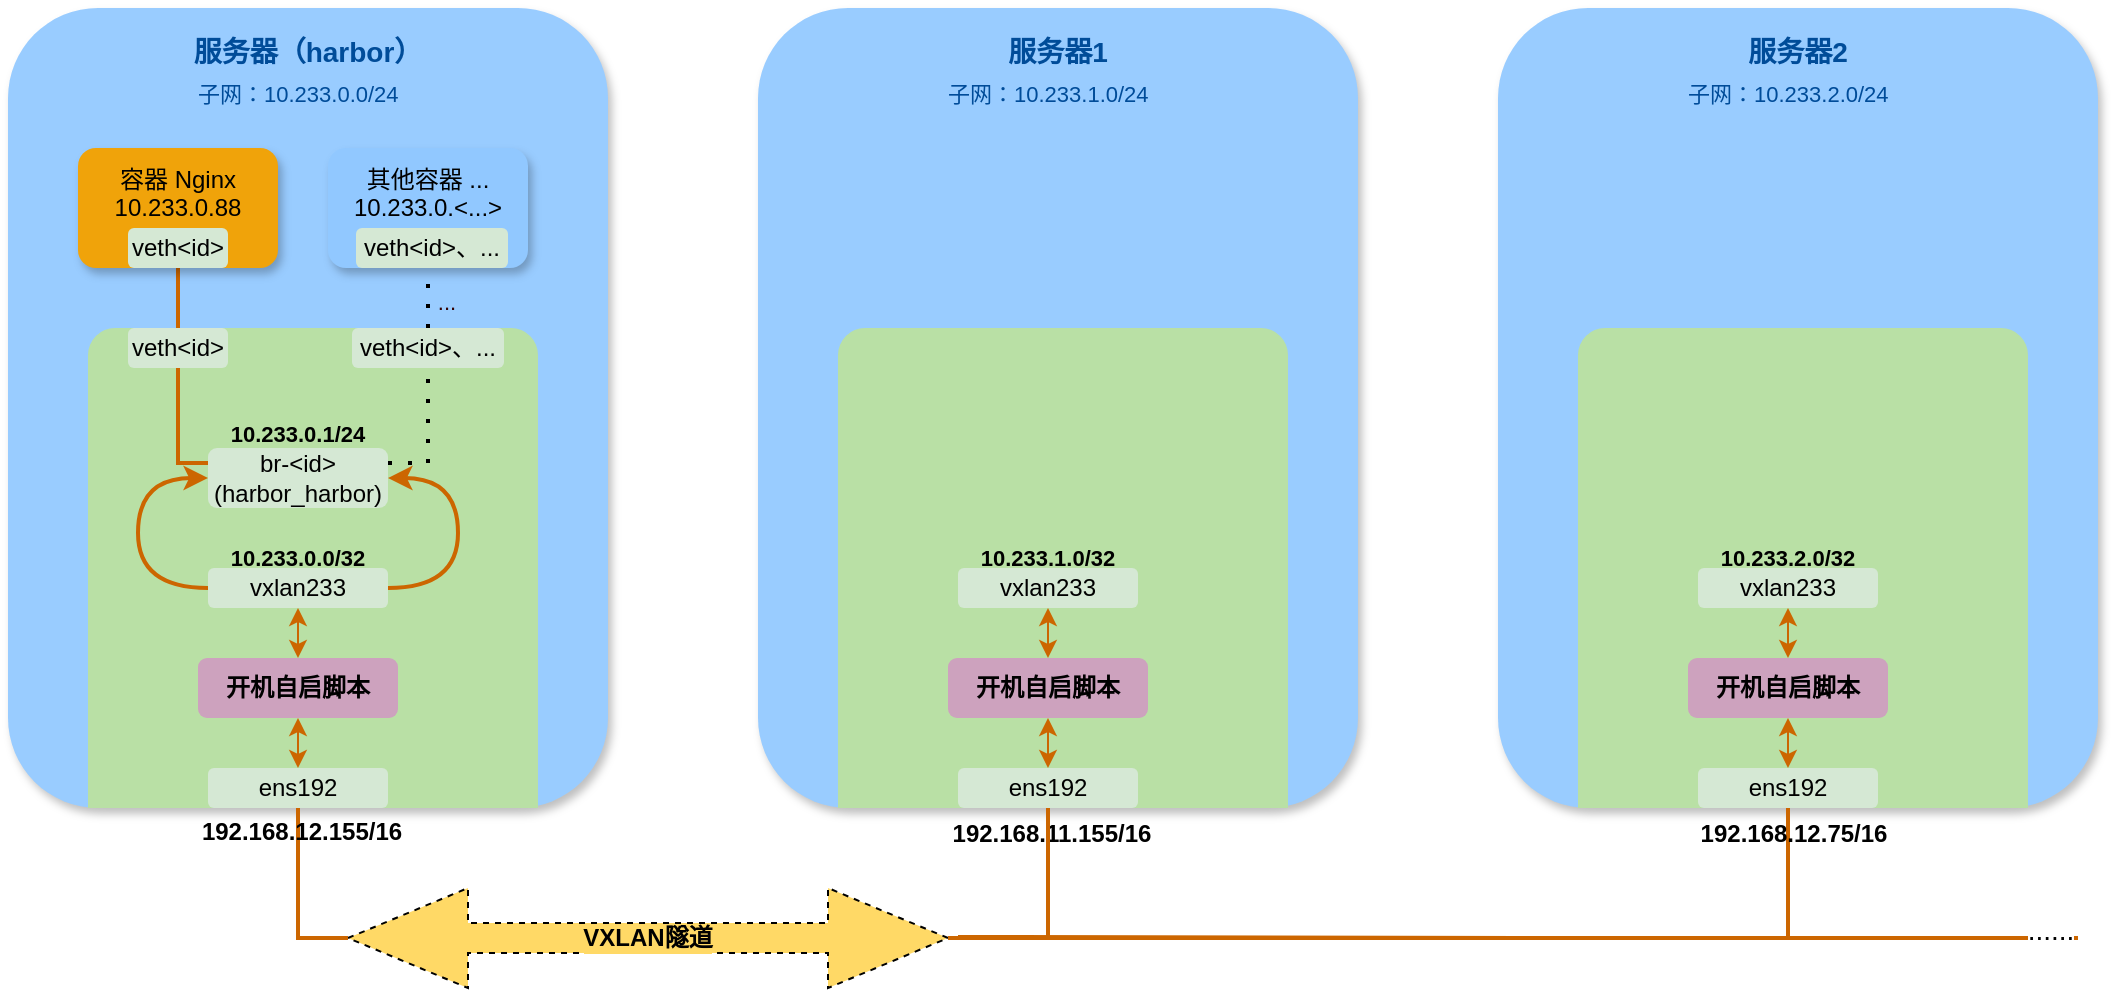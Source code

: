 <mxfile version="22.1.11" type="github">
  <diagram name="第 1 页" id="x2SoXymloEqKyPD_Y4rw">
    <mxGraphModel dx="1434" dy="754" grid="1" gridSize="10" guides="1" tooltips="1" connect="1" arrows="1" fold="1" page="1" pageScale="1" pageWidth="827" pageHeight="1169" math="0" shadow="0">
      <root>
        <mxCell id="0" />
        <mxCell id="1" parent="0" />
        <mxCell id="RxqqW9vf8jTpbXpibjCa-1" value="" style="rounded=1;whiteSpace=wrap;html=1;labelBackgroundColor=none;labelBorderColor=none;fillColor=#99CCFF;strokeColor=none;shadow=1;" vertex="1" parent="1">
          <mxGeometry x="195" y="60" width="300" height="400" as="geometry" />
        </mxCell>
        <mxCell id="RxqqW9vf8jTpbXpibjCa-16" value="" style="rounded=1;whiteSpace=wrap;html=1;fillColor=#B9E0A5;strokeColor=none;" vertex="1" parent="1">
          <mxGeometry x="235" y="220" width="225" height="90" as="geometry" />
        </mxCell>
        <mxCell id="RxqqW9vf8jTpbXpibjCa-19" value="" style="rounded=0;whiteSpace=wrap;html=1;fillColor=#B9E0A5;strokeColor=none;fontColor=#ffffff;" vertex="1" parent="1">
          <mxGeometry x="235" y="290" width="225" height="170" as="geometry" />
        </mxCell>
        <mxCell id="RxqqW9vf8jTpbXpibjCa-24" value="&lt;div&gt;ens192&lt;/div&gt;" style="rounded=1;whiteSpace=wrap;html=1;fillColor=#D5E8D4;strokeColor=none;" vertex="1" parent="1">
          <mxGeometry x="295" y="440" width="90" height="20" as="geometry" />
        </mxCell>
        <mxCell id="RxqqW9vf8jTpbXpibjCa-25" value="开机自启脚本" style="rounded=1;whiteSpace=wrap;html=1;strokeColor=none;fillColor=#CDA2BE;fontStyle=1" vertex="1" parent="1">
          <mxGeometry x="290" y="385" width="100" height="30" as="geometry" />
        </mxCell>
        <mxCell id="RxqqW9vf8jTpbXpibjCa-30" value="" style="endArrow=classic;startArrow=classic;rounded=0;exitX=0.5;exitY=1;exitDx=0;exitDy=0;entryX=0.5;entryY=0;entryDx=0;entryDy=0;labelBackgroundColor=none;fontColor=none;noLabel=1;fillColor=#f0a30a;strokeColor=#CC6600;strokeWidth=1;" edge="1" parent="1" source="RxqqW9vf8jTpbXpibjCa-25" target="RxqqW9vf8jTpbXpibjCa-24">
          <mxGeometry width="50" height="50" relative="1" as="geometry">
            <mxPoint x="310" y="390" as="sourcePoint" />
            <mxPoint x="360" y="340" as="targetPoint" />
          </mxGeometry>
        </mxCell>
        <mxCell id="RxqqW9vf8jTpbXpibjCa-35" value="veth&amp;lt;id&amp;gt;、..." style="rounded=1;whiteSpace=wrap;html=1;fillColor=#D5E8D4;strokeColor=none;" vertex="1" parent="1">
          <mxGeometry x="367" y="220" width="76" height="20" as="geometry" />
        </mxCell>
        <mxCell id="RxqqW9vf8jTpbXpibjCa-38" value="veth&amp;lt;id&amp;gt;" style="rounded=1;whiteSpace=wrap;html=1;fillColor=#D5E8D4;strokeColor=none;" vertex="1" parent="1">
          <mxGeometry x="255" y="220" width="50" height="20" as="geometry" />
        </mxCell>
        <mxCell id="RxqqW9vf8jTpbXpibjCa-42" value="" style="endArrow=none;html=1;rounded=0;entryX=0.5;entryY=1;entryDx=0;entryDy=0;exitX=0.5;exitY=0;exitDx=0;exitDy=0;strokeColor=#CC6600;strokeWidth=2;" edge="1" parent="1" source="RxqqW9vf8jTpbXpibjCa-38" target="RxqqW9vf8jTpbXpibjCa-22">
          <mxGeometry width="50" height="50" relative="1" as="geometry">
            <mxPoint x="310" y="390" as="sourcePoint" />
            <mxPoint x="550" y="300" as="targetPoint" />
          </mxGeometry>
        </mxCell>
        <mxCell id="RxqqW9vf8jTpbXpibjCa-44" value="" style="endArrow=none;html=1;rounded=0;entryX=0.5;entryY=1;entryDx=0;entryDy=0;exitX=0.5;exitY=0;exitDx=0;exitDy=0;strokeColor=default;strokeWidth=2;dashed=1;dashPattern=1 4;" edge="1" parent="1" source="RxqqW9vf8jTpbXpibjCa-35" target="RxqqW9vf8jTpbXpibjCa-36">
          <mxGeometry width="50" height="50" relative="1" as="geometry">
            <mxPoint x="350" y="250" as="sourcePoint" />
            <mxPoint x="350" y="230" as="targetPoint" />
          </mxGeometry>
        </mxCell>
        <mxCell id="RxqqW9vf8jTpbXpibjCa-45" value="&lt;div&gt;...&lt;/div&gt;" style="edgeLabel;html=1;align=center;verticalAlign=middle;resizable=0;points=[];fontColor=#330000;labelBackgroundColor=#99CCFF;" vertex="1" connectable="0" parent="RxqqW9vf8jTpbXpibjCa-44">
          <mxGeometry x="-0.125" y="1" relative="1" as="geometry">
            <mxPoint x="10" as="offset" />
          </mxGeometry>
        </mxCell>
        <mxCell id="RxqqW9vf8jTpbXpibjCa-46" value="" style="endArrow=classic;startArrow=classic;rounded=0;exitX=0.5;exitY=1;exitDx=0;exitDy=0;entryX=0.5;entryY=0;entryDx=0;entryDy=0;labelBackgroundColor=none;fontColor=none;noLabel=1;fillColor=#f0a30a;strokeColor=#CC6600;strokeWidth=1;" edge="1" parent="1" source="RxqqW9vf8jTpbXpibjCa-26" target="RxqqW9vf8jTpbXpibjCa-25">
          <mxGeometry width="50" height="50" relative="1" as="geometry">
            <mxPoint x="350" y="420" as="sourcePoint" />
            <mxPoint x="350" y="450" as="targetPoint" />
          </mxGeometry>
        </mxCell>
        <mxCell id="RxqqW9vf8jTpbXpibjCa-51" value="" style="group;fontStyle=1" vertex="1" connectable="0" parent="1">
          <mxGeometry x="230" y="130" width="100" height="60" as="geometry" />
        </mxCell>
        <mxCell id="RxqqW9vf8jTpbXpibjCa-22" value="&lt;div&gt;容器 Nginx&lt;/div&gt;&lt;div&gt;10.233.0.88&lt;/div&gt;&lt;div&gt;&lt;br&gt;&lt;/div&gt;" style="rounded=1;whiteSpace=wrap;html=1;fillColor=#F0A30A;fontColor=#000000;strokeColor=none;fillStyle=auto;glass=0;shadow=1;" vertex="1" parent="RxqqW9vf8jTpbXpibjCa-51">
          <mxGeometry width="100" height="60" as="geometry" />
        </mxCell>
        <mxCell id="RxqqW9vf8jTpbXpibjCa-37" value="veth&amp;lt;id&amp;gt;" style="rounded=1;whiteSpace=wrap;html=1;fillColor=#D5E8D4;strokeColor=none;" vertex="1" parent="RxqqW9vf8jTpbXpibjCa-51">
          <mxGeometry x="25" y="40" width="50" height="20" as="geometry" />
        </mxCell>
        <mxCell id="RxqqW9vf8jTpbXpibjCa-52" value="" style="group" vertex="1" connectable="0" parent="1">
          <mxGeometry x="355" y="130" width="100" height="60" as="geometry" />
        </mxCell>
        <mxCell id="RxqqW9vf8jTpbXpibjCa-36" value="&lt;div&gt;其他容器 ...&lt;/div&gt;&lt;div&gt;10.233.0.&amp;lt;...&amp;gt;&lt;br&gt;&lt;/div&gt;&lt;div&gt;&lt;br&gt;&lt;/div&gt;" style="rounded=1;whiteSpace=wrap;html=1;fillColor=#91C8FF;fontColor=#000000;strokeColor=none;fillStyle=auto;glass=0;shadow=1;gradientColor=none;movable=1;resizable=1;rotatable=1;deletable=1;editable=1;locked=0;connectable=1;" vertex="1" parent="RxqqW9vf8jTpbXpibjCa-52">
          <mxGeometry width="100" height="60" as="geometry" />
        </mxCell>
        <mxCell id="RxqqW9vf8jTpbXpibjCa-41" value="veth&amp;lt;id&amp;gt;、..." style="rounded=1;whiteSpace=wrap;html=1;fillColor=#D5E8D4;strokeColor=none;movable=0;resizable=0;rotatable=0;deletable=0;editable=0;locked=1;connectable=0;" vertex="1" parent="RxqqW9vf8jTpbXpibjCa-52">
          <mxGeometry x="14" y="40" width="76" height="20" as="geometry" />
        </mxCell>
        <mxCell id="RxqqW9vf8jTpbXpibjCa-56" value="" style="group" vertex="1" connectable="0" parent="1">
          <mxGeometry x="295" y="266" width="90" height="44" as="geometry" />
        </mxCell>
        <mxCell id="RxqqW9vf8jTpbXpibjCa-31" value="&lt;div&gt;br-&amp;lt;id&amp;gt;&lt;br&gt;&lt;/div&gt;&lt;div&gt;(harbor_harbor)&lt;/div&gt;" style="rounded=1;whiteSpace=wrap;html=1;fillColor=#D5E8D4;strokeColor=none;" vertex="1" parent="RxqqW9vf8jTpbXpibjCa-56">
          <mxGeometry y="14" width="90" height="30" as="geometry" />
        </mxCell>
        <mxCell id="RxqqW9vf8jTpbXpibjCa-32" value="&lt;div style=&quot;font-size: 11px;&quot;&gt;10.233.0.1/24&lt;/div&gt;" style="text;html=1;strokeColor=none;fillColor=none;align=center;verticalAlign=middle;whiteSpace=wrap;rounded=0;fontStyle=1;fontSize=11;" vertex="1" parent="RxqqW9vf8jTpbXpibjCa-56">
          <mxGeometry x="10" width="70" height="14" as="geometry" />
        </mxCell>
        <mxCell id="RxqqW9vf8jTpbXpibjCa-58" value="" style="endArrow=none;html=1;entryX=0.5;entryY=1;entryDx=0;entryDy=0;exitX=0;exitY=0.25;exitDx=0;exitDy=0;strokeColor=#CC6600;strokeWidth=2;rounded=0;edgeStyle=orthogonalEdgeStyle;" edge="1" parent="1" source="RxqqW9vf8jTpbXpibjCa-31" target="RxqqW9vf8jTpbXpibjCa-38">
          <mxGeometry width="50" height="50" relative="1" as="geometry">
            <mxPoint x="290" y="230" as="sourcePoint" />
            <mxPoint x="290" y="200" as="targetPoint" />
          </mxGeometry>
        </mxCell>
        <mxCell id="RxqqW9vf8jTpbXpibjCa-61" value="" style="endArrow=classic;html=1;rounded=0;exitX=0;exitY=0.5;exitDx=0;exitDy=0;entryX=0;entryY=0.5;entryDx=0;entryDy=0;labelPosition=center;verticalLabelPosition=top;align=center;verticalAlign=bottom;strokeColor=#CC6600;edgeStyle=orthogonalEdgeStyle;curved=1;strokeWidth=2;" edge="1" parent="1" source="RxqqW9vf8jTpbXpibjCa-26" target="RxqqW9vf8jTpbXpibjCa-31">
          <mxGeometry width="50" height="50" relative="1" as="geometry">
            <mxPoint x="310" y="547" as="sourcePoint" />
            <mxPoint x="360" y="497" as="targetPoint" />
            <Array as="points">
              <mxPoint x="260" y="350" />
              <mxPoint x="260" y="295" />
            </Array>
          </mxGeometry>
        </mxCell>
        <mxCell id="RxqqW9vf8jTpbXpibjCa-64" value="" style="endArrow=classic;html=1;rounded=0;exitX=1;exitY=0.5;exitDx=0;exitDy=0;labelPosition=center;verticalLabelPosition=top;align=center;verticalAlign=bottom;strokeColor=#CC6600;edgeStyle=orthogonalEdgeStyle;curved=1;strokeWidth=2;entryX=1;entryY=0.5;entryDx=0;entryDy=0;" edge="1" parent="1" source="RxqqW9vf8jTpbXpibjCa-26" target="RxqqW9vf8jTpbXpibjCa-31">
          <mxGeometry width="50" height="50" relative="1" as="geometry">
            <mxPoint x="305" y="500" as="sourcePoint" />
            <mxPoint x="390" y="300" as="targetPoint" />
            <Array as="points">
              <mxPoint x="420" y="350" />
              <mxPoint x="420" y="295" />
            </Array>
          </mxGeometry>
        </mxCell>
        <mxCell id="RxqqW9vf8jTpbXpibjCa-65" value="" style="group" vertex="1" connectable="0" parent="1">
          <mxGeometry x="295" y="330" width="90" height="30" as="geometry" />
        </mxCell>
        <mxCell id="RxqqW9vf8jTpbXpibjCa-26" value="&lt;div&gt;vxlan233&lt;/div&gt;" style="rounded=1;whiteSpace=wrap;html=1;fillColor=#D5E8D4;strokeColor=none;" vertex="1" parent="RxqqW9vf8jTpbXpibjCa-65">
          <mxGeometry y="10" width="90" height="20" as="geometry" />
        </mxCell>
        <mxCell id="RxqqW9vf8jTpbXpibjCa-28" value="&lt;div style=&quot;font-size: 11px;&quot;&gt;10.233.0.0/32&lt;/div&gt;" style="text;html=1;strokeColor=none;fillColor=none;align=center;verticalAlign=middle;whiteSpace=wrap;rounded=0;fontStyle=1;fontSize=11;" vertex="1" parent="RxqqW9vf8jTpbXpibjCa-65">
          <mxGeometry x="15" width="60" height="10" as="geometry" />
        </mxCell>
        <mxCell id="RxqqW9vf8jTpbXpibjCa-66" style="rounded=0;orthogonalLoop=1;jettySize=auto;html=1;exitX=1;exitY=0.25;exitDx=0;exitDy=0;entryX=0.5;entryY=1;entryDx=0;entryDy=0;dashed=1;dashPattern=1 4;strokeColor=default;endArrow=none;endFill=0;strokeWidth=2;edgeStyle=orthogonalEdgeStyle;" edge="1" parent="1" source="RxqqW9vf8jTpbXpibjCa-31" target="RxqqW9vf8jTpbXpibjCa-35">
          <mxGeometry relative="1" as="geometry" />
        </mxCell>
        <mxCell id="RxqqW9vf8jTpbXpibjCa-71" value="" style="group" vertex="1" connectable="0" parent="1">
          <mxGeometry x="275" y="80" width="153" height="30" as="geometry" />
        </mxCell>
        <mxCell id="RxqqW9vf8jTpbXpibjCa-2" value="&lt;div style=&quot;font-size: 14px;&quot;&gt;服务器（harbor）&lt;/div&gt;&lt;div style=&quot;font-size: 14px;&quot;&gt;&lt;br&gt;&lt;/div&gt;" style="text;html=1;align=center;verticalAlign=middle;whiteSpace=wrap;rounded=0;fontStyle=1;fontColor=#004C99;fontSize=14;" vertex="1" parent="RxqqW9vf8jTpbXpibjCa-71">
          <mxGeometry width="140" height="20" as="geometry" />
        </mxCell>
        <mxCell id="RxqqW9vf8jTpbXpibjCa-39" value="子网：10.233.0.0/24" style="text;whiteSpace=wrap;html=1;fontColor=#004C99;fontSize=11;" vertex="1" parent="RxqqW9vf8jTpbXpibjCa-71">
          <mxGeometry x="13" y="10" width="140" height="20" as="geometry" />
        </mxCell>
        <mxCell id="RxqqW9vf8jTpbXpibjCa-72" value="" style="rounded=1;whiteSpace=wrap;html=1;labelBackgroundColor=none;labelBorderColor=none;fillColor=#99CCFF;strokeColor=none;shadow=1;" vertex="1" parent="1">
          <mxGeometry x="570" y="60" width="300" height="400" as="geometry" />
        </mxCell>
        <mxCell id="RxqqW9vf8jTpbXpibjCa-73" value="&lt;div align=&quot;right&quot;&gt;192.168.11.155/16&lt;/div&gt;" style="text;html=1;strokeColor=none;fillColor=none;align=center;verticalAlign=middle;whiteSpace=wrap;rounded=0;fontStyle=1" vertex="1" parent="1">
          <mxGeometry x="687" y="458" width="60" height="30" as="geometry" />
        </mxCell>
        <mxCell id="RxqqW9vf8jTpbXpibjCa-74" value="" style="rounded=1;whiteSpace=wrap;html=1;fillColor=#B9E0A5;strokeColor=none;" vertex="1" parent="1">
          <mxGeometry x="610" y="220" width="225" height="90" as="geometry" />
        </mxCell>
        <mxCell id="RxqqW9vf8jTpbXpibjCa-75" value="" style="rounded=0;whiteSpace=wrap;html=1;fillColor=#B9E0A5;strokeColor=none;fontColor=#ffffff;" vertex="1" parent="1">
          <mxGeometry x="610" y="290" width="225" height="170" as="geometry" />
        </mxCell>
        <mxCell id="RxqqW9vf8jTpbXpibjCa-76" value="&lt;div&gt;ens192&lt;/div&gt;" style="rounded=1;whiteSpace=wrap;html=1;fillColor=#D5E8D4;strokeColor=none;" vertex="1" parent="1">
          <mxGeometry x="670" y="440" width="90" height="20" as="geometry" />
        </mxCell>
        <mxCell id="RxqqW9vf8jTpbXpibjCa-77" value="开机自启脚本" style="rounded=1;whiteSpace=wrap;html=1;strokeColor=none;fillColor=#CDA2BE;fontStyle=1" vertex="1" parent="1">
          <mxGeometry x="665" y="385" width="100" height="30" as="geometry" />
        </mxCell>
        <mxCell id="RxqqW9vf8jTpbXpibjCa-78" value="" style="endArrow=classic;startArrow=classic;rounded=0;exitX=0.5;exitY=1;exitDx=0;exitDy=0;entryX=0.5;entryY=0;entryDx=0;entryDy=0;labelBackgroundColor=none;fontColor=none;noLabel=1;fillColor=#f0a30a;strokeColor=#CC6600;strokeWidth=1;" edge="1" parent="1" source="RxqqW9vf8jTpbXpibjCa-77" target="RxqqW9vf8jTpbXpibjCa-76">
          <mxGeometry width="50" height="50" relative="1" as="geometry">
            <mxPoint x="685" y="390" as="sourcePoint" />
            <mxPoint x="735" y="340" as="targetPoint" />
          </mxGeometry>
        </mxCell>
        <mxCell id="RxqqW9vf8jTpbXpibjCa-84" value="" style="endArrow=classic;startArrow=classic;rounded=0;exitX=0.5;exitY=1;exitDx=0;exitDy=0;entryX=0.5;entryY=0;entryDx=0;entryDy=0;labelBackgroundColor=none;fontColor=none;noLabel=1;fillColor=#f0a30a;strokeColor=#CC6600;strokeWidth=1;" edge="1" parent="1" source="RxqqW9vf8jTpbXpibjCa-98" target="RxqqW9vf8jTpbXpibjCa-77">
          <mxGeometry width="50" height="50" relative="1" as="geometry">
            <mxPoint x="725" y="420" as="sourcePoint" />
            <mxPoint x="725" y="450" as="targetPoint" />
          </mxGeometry>
        </mxCell>
        <mxCell id="RxqqW9vf8jTpbXpibjCa-97" value="" style="group" vertex="1" connectable="0" parent="1">
          <mxGeometry x="670" y="330" width="90" height="30" as="geometry" />
        </mxCell>
        <mxCell id="RxqqW9vf8jTpbXpibjCa-98" value="&lt;div&gt;vxlan233&lt;/div&gt;" style="rounded=1;whiteSpace=wrap;html=1;fillColor=#D5E8D4;strokeColor=none;" vertex="1" parent="RxqqW9vf8jTpbXpibjCa-97">
          <mxGeometry y="10" width="90" height="20" as="geometry" />
        </mxCell>
        <mxCell id="RxqqW9vf8jTpbXpibjCa-99" value="&lt;div style=&quot;font-size: 11px;&quot;&gt;10.233.1.0/32&lt;/div&gt;" style="text;html=1;strokeColor=none;fillColor=none;align=center;verticalAlign=middle;whiteSpace=wrap;rounded=0;fontStyle=1;fontSize=11;" vertex="1" parent="RxqqW9vf8jTpbXpibjCa-97">
          <mxGeometry x="15" width="60" height="10" as="geometry" />
        </mxCell>
        <mxCell id="RxqqW9vf8jTpbXpibjCa-101" value="" style="group" vertex="1" connectable="0" parent="1">
          <mxGeometry x="650" y="80" width="153" height="30" as="geometry" />
        </mxCell>
        <mxCell id="RxqqW9vf8jTpbXpibjCa-102" value="&lt;div style=&quot;font-size: 14px;&quot;&gt;服务器1&lt;/div&gt;&lt;div style=&quot;font-size: 14px;&quot;&gt;&lt;br&gt;&lt;/div&gt;" style="text;html=1;align=center;verticalAlign=middle;whiteSpace=wrap;rounded=0;fontStyle=1;fontColor=#004C99;fontSize=14;" vertex="1" parent="RxqqW9vf8jTpbXpibjCa-101">
          <mxGeometry width="140" height="20" as="geometry" />
        </mxCell>
        <mxCell id="RxqqW9vf8jTpbXpibjCa-103" value="子网：10.233.1.0/24" style="text;whiteSpace=wrap;html=1;fontColor=#004C99;fontSize=11;" vertex="1" parent="RxqqW9vf8jTpbXpibjCa-101">
          <mxGeometry x="13" y="10" width="140" height="20" as="geometry" />
        </mxCell>
        <mxCell id="RxqqW9vf8jTpbXpibjCa-138" value="" style="rounded=1;whiteSpace=wrap;html=1;labelBackgroundColor=none;labelBorderColor=none;fillColor=#99CCFF;strokeColor=none;shadow=1;" vertex="1" parent="1">
          <mxGeometry x="940" y="60" width="300" height="400" as="geometry" />
        </mxCell>
        <mxCell id="RxqqW9vf8jTpbXpibjCa-140" value="" style="rounded=1;whiteSpace=wrap;html=1;fillColor=#B9E0A5;strokeColor=none;" vertex="1" parent="1">
          <mxGeometry x="980" y="220" width="225" height="90" as="geometry" />
        </mxCell>
        <mxCell id="RxqqW9vf8jTpbXpibjCa-141" value="" style="rounded=0;whiteSpace=wrap;html=1;fillColor=#B9E0A5;strokeColor=none;fontColor=#ffffff;" vertex="1" parent="1">
          <mxGeometry x="980" y="290" width="225" height="170" as="geometry" />
        </mxCell>
        <mxCell id="RxqqW9vf8jTpbXpibjCa-142" value="&lt;div&gt;ens192&lt;/div&gt;" style="rounded=1;whiteSpace=wrap;html=1;fillColor=#D5E8D4;strokeColor=none;" vertex="1" parent="1">
          <mxGeometry x="1040" y="440" width="90" height="20" as="geometry" />
        </mxCell>
        <mxCell id="RxqqW9vf8jTpbXpibjCa-143" value="开机自启脚本" style="rounded=1;whiteSpace=wrap;html=1;strokeColor=none;fillColor=#CDA2BE;fontStyle=1" vertex="1" parent="1">
          <mxGeometry x="1035" y="385" width="100" height="30" as="geometry" />
        </mxCell>
        <mxCell id="RxqqW9vf8jTpbXpibjCa-144" value="" style="endArrow=classic;startArrow=classic;rounded=0;exitX=0.5;exitY=1;exitDx=0;exitDy=0;entryX=0.5;entryY=0;entryDx=0;entryDy=0;labelBackgroundColor=none;fontColor=none;noLabel=1;fillColor=#f0a30a;strokeColor=#CC6600;strokeWidth=1;" edge="1" parent="1" source="RxqqW9vf8jTpbXpibjCa-143" target="RxqqW9vf8jTpbXpibjCa-142">
          <mxGeometry width="50" height="50" relative="1" as="geometry">
            <mxPoint x="1055" y="390" as="sourcePoint" />
            <mxPoint x="1105" y="340" as="targetPoint" />
          </mxGeometry>
        </mxCell>
        <mxCell id="RxqqW9vf8jTpbXpibjCa-145" value="" style="endArrow=classic;startArrow=classic;rounded=0;exitX=0.5;exitY=1;exitDx=0;exitDy=0;entryX=0.5;entryY=0;entryDx=0;entryDy=0;labelBackgroundColor=none;fontColor=none;noLabel=1;fillColor=#f0a30a;strokeColor=#CC6600;strokeWidth=1;" edge="1" parent="1" source="RxqqW9vf8jTpbXpibjCa-147" target="RxqqW9vf8jTpbXpibjCa-143">
          <mxGeometry width="50" height="50" relative="1" as="geometry">
            <mxPoint x="1095" y="420" as="sourcePoint" />
            <mxPoint x="1095" y="450" as="targetPoint" />
          </mxGeometry>
        </mxCell>
        <mxCell id="RxqqW9vf8jTpbXpibjCa-146" value="" style="group" vertex="1" connectable="0" parent="1">
          <mxGeometry x="1040" y="330" width="90" height="30" as="geometry" />
        </mxCell>
        <mxCell id="RxqqW9vf8jTpbXpibjCa-147" value="&lt;div&gt;vxlan233&lt;/div&gt;" style="rounded=1;whiteSpace=wrap;html=1;fillColor=#D5E8D4;strokeColor=none;" vertex="1" parent="RxqqW9vf8jTpbXpibjCa-146">
          <mxGeometry y="10" width="90" height="20" as="geometry" />
        </mxCell>
        <mxCell id="RxqqW9vf8jTpbXpibjCa-148" value="&lt;div style=&quot;font-size: 11px;&quot;&gt;10.233.2.0/32&lt;/div&gt;" style="text;html=1;strokeColor=none;fillColor=none;align=center;verticalAlign=middle;whiteSpace=wrap;rounded=0;fontStyle=1;fontSize=11;" vertex="1" parent="RxqqW9vf8jTpbXpibjCa-146">
          <mxGeometry x="15" width="60" height="10" as="geometry" />
        </mxCell>
        <mxCell id="RxqqW9vf8jTpbXpibjCa-149" value="" style="group" vertex="1" connectable="0" parent="1">
          <mxGeometry x="1020" y="80" width="153" height="30" as="geometry" />
        </mxCell>
        <mxCell id="RxqqW9vf8jTpbXpibjCa-150" value="&lt;div style=&quot;font-size: 14px;&quot;&gt;服务器2&lt;/div&gt;&lt;div style=&quot;font-size: 14px;&quot;&gt;&lt;br&gt;&lt;/div&gt;" style="text;html=1;align=center;verticalAlign=middle;whiteSpace=wrap;rounded=0;fontStyle=1;fontColor=#004C99;fontSize=14;" vertex="1" parent="RxqqW9vf8jTpbXpibjCa-149">
          <mxGeometry width="140" height="20" as="geometry" />
        </mxCell>
        <mxCell id="RxqqW9vf8jTpbXpibjCa-151" value="子网：10.233.2.0/24" style="text;whiteSpace=wrap;html=1;fontColor=#004C99;fontSize=11;" vertex="1" parent="RxqqW9vf8jTpbXpibjCa-149">
          <mxGeometry x="13" y="10" width="140" height="20" as="geometry" />
        </mxCell>
        <mxCell id="RxqqW9vf8jTpbXpibjCa-160" style="edgeStyle=orthogonalEdgeStyle;rounded=0;orthogonalLoop=1;jettySize=auto;html=1;endArrow=none;endFill=0;strokeWidth=2;strokeColor=#CC6600;" edge="1" parent="1" source="RxqqW9vf8jTpbXpibjCa-155" target="RxqqW9vf8jTpbXpibjCa-76">
          <mxGeometry relative="1" as="geometry" />
        </mxCell>
        <mxCell id="RxqqW9vf8jTpbXpibjCa-175" style="edgeStyle=orthogonalEdgeStyle;rounded=0;orthogonalLoop=1;jettySize=auto;html=1;strokeColor=#CC6600;strokeWidth=2;endArrow=none;endFill=0;" edge="1" parent="1">
          <mxGeometry relative="1" as="geometry">
            <mxPoint x="1230" y="525" as="targetPoint" />
            <mxPoint x="670" y="524.5" as="sourcePoint" />
          </mxGeometry>
        </mxCell>
        <mxCell id="RxqqW9vf8jTpbXpibjCa-177" value="&lt;font style=&quot;font-size: 14px;&quot;&gt;......&lt;/font&gt;" style="edgeLabel;html=1;align=center;verticalAlign=middle;resizable=0;points=[];fontSize=14;" vertex="1" connectable="0" parent="RxqqW9vf8jTpbXpibjCa-175">
          <mxGeometry x="0.867" y="4" relative="1" as="geometry">
            <mxPoint x="23" as="offset" />
          </mxGeometry>
        </mxCell>
        <mxCell id="RxqqW9vf8jTpbXpibjCa-155" value="VXLAN隧道" style="shape=doubleArrow;whiteSpace=wrap;html=1;fontStyle=1;fontColor=default;labelBackgroundColor=#FFD966;strokeColor=default;dashed=1;fillColor=#FFD966;" vertex="1" parent="1">
          <mxGeometry x="365" y="500" width="300" height="50" as="geometry" />
        </mxCell>
        <mxCell id="RxqqW9vf8jTpbXpibjCa-161" style="edgeStyle=orthogonalEdgeStyle;rounded=0;orthogonalLoop=1;jettySize=auto;html=1;endArrow=none;endFill=0;strokeColor=#CC6600;strokeWidth=2;entryX=1;entryY=0.5;entryDx=0;entryDy=0;entryPerimeter=0;" edge="1" parent="1" source="RxqqW9vf8jTpbXpibjCa-142" target="RxqqW9vf8jTpbXpibjCa-155">
          <mxGeometry relative="1" as="geometry">
            <mxPoint x="1060" y="540" as="sourcePoint" />
            <Array as="points">
              <mxPoint x="1085" y="525" />
            </Array>
          </mxGeometry>
        </mxCell>
        <mxCell id="RxqqW9vf8jTpbXpibjCa-159" style="edgeStyle=orthogonalEdgeStyle;rounded=0;orthogonalLoop=1;jettySize=auto;html=1;entryX=0;entryY=0.5;entryDx=0;entryDy=0;entryPerimeter=0;endArrow=none;endFill=0;strokeWidth=2;strokeColor=#CC6600;exitX=0.5;exitY=1;exitDx=0;exitDy=0;" edge="1" parent="1" source="RxqqW9vf8jTpbXpibjCa-24" target="RxqqW9vf8jTpbXpibjCa-155">
          <mxGeometry relative="1" as="geometry" />
        </mxCell>
        <mxCell id="RxqqW9vf8jTpbXpibjCa-4" value="&lt;div align=&quot;right&quot;&gt;192.168.12.155/16&lt;/div&gt;" style="text;html=1;strokeColor=none;fillColor=none;align=center;verticalAlign=middle;whiteSpace=wrap;rounded=0;fontStyle=1" vertex="1" parent="1">
          <mxGeometry x="312" y="457" width="60" height="30" as="geometry" />
        </mxCell>
        <mxCell id="RxqqW9vf8jTpbXpibjCa-139" value="&lt;div align=&quot;right&quot;&gt;192.168.12.75/16&lt;/div&gt;" style="text;html=1;strokeColor=none;fillColor=none;align=center;verticalAlign=middle;whiteSpace=wrap;rounded=0;fontStyle=1" vertex="1" parent="1">
          <mxGeometry x="1058" y="458" width="60" height="30" as="geometry" />
        </mxCell>
      </root>
    </mxGraphModel>
  </diagram>
</mxfile>
